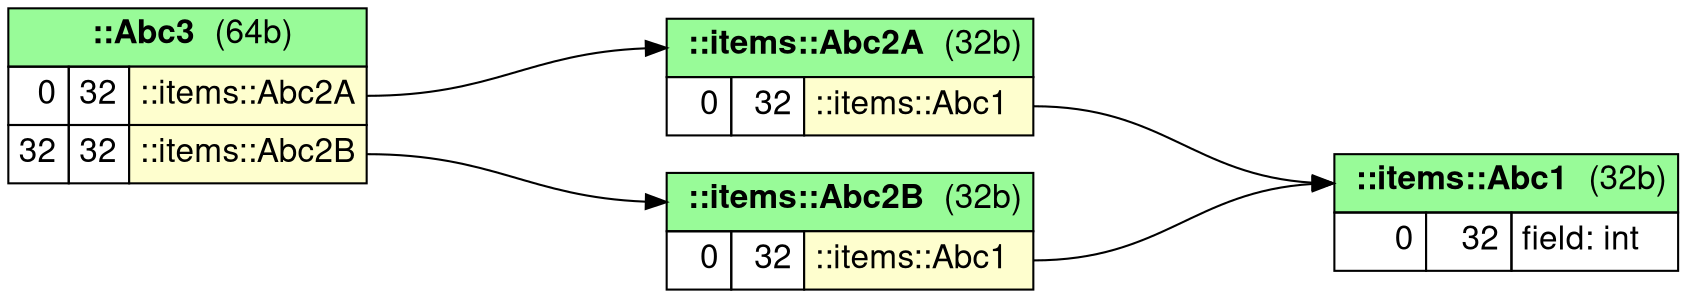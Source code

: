 digraph memory_layout {

fontname="Helvetica,Arial,sans-serif"
node [fontname="Helvetica,Arial,sans-serif"]
edge [fontname="Helvetica,Arial,sans-serif"]

graph [
    rankdir = "LR"
];
node [
    fontsize = "16"
    shape = "record"
];

ranksep = 2


# items subgraph
{

    "-Abc3" [
        shape=plain
        label=
        <<table border="0" cellborder="1" cellspacing="0" cellpadding="4">
            <tr> <td colspan="3" bgcolor="PaleGreen" port='-1'> <b>::Abc3</b>  (64b)</td> </tr>
            <tr> <td align="right" port='in_0'>0</td> <td align="right">32</td> <td align="left" bgcolor='#FEFECE' port='out_0'>::items::Abc2A</td> </tr>
            <tr> <td align="right" port='in_1'>32</td> <td align="right">32</td> <td align="left" bgcolor='#FEFECE' port='out_1'>::items::Abc2B</td> </tr>
        </table>>
    ]

    "-items-Abc2B" [
        shape=plain
        label=
        <<table border="0" cellborder="1" cellspacing="0" cellpadding="4">
            <tr> <td colspan="3" bgcolor="PaleGreen" port='-1'> <b>::items::Abc2B</b>  (32b)</td> </tr>
            <tr> <td align="right" port='in_0'>0</td> <td align="right">32</td> <td align="left" bgcolor='#FEFECE' port='out_0'>::items::Abc1</td> </tr>
        </table>>
    ]

    "-items-Abc2A" [
        shape=plain
        label=
        <<table border="0" cellborder="1" cellspacing="0" cellpadding="4">
            <tr> <td colspan="3" bgcolor="PaleGreen" port='-1'> <b>::items::Abc2A</b>  (32b)</td> </tr>
            <tr> <td align="right" port='in_0'>0</td> <td align="right">32</td> <td align="left" bgcolor='#FEFECE' port='out_0'>::items::Abc1</td> </tr>
        </table>>
    ]

    "-items-Abc1" [
        shape=plain
        label=
        <<table border="0" cellborder="1" cellspacing="0" cellpadding="4">
            <tr> <td colspan="3" bgcolor="PaleGreen" port='-1'> <b>::items::Abc1</b>  (32b)</td> </tr>
            <tr> <td align="right" port='in_0'>0</td> <td align="right">32</td> <td align="left" port='out_0'>field: int</td> </tr>
        </table>>
    ]


    "-Abc3":"out_0" -> "-items-Abc2A":"-1"
    "-Abc3":"out_1" -> "-items-Abc2B":"-1"
    "-items-Abc2B":"out_0" -> "-items-Abc1":"-1"
    "-items-Abc2A":"out_0" -> "-items-Abc1":"-1"

}  # end of items subgraph

}  # end of graph
